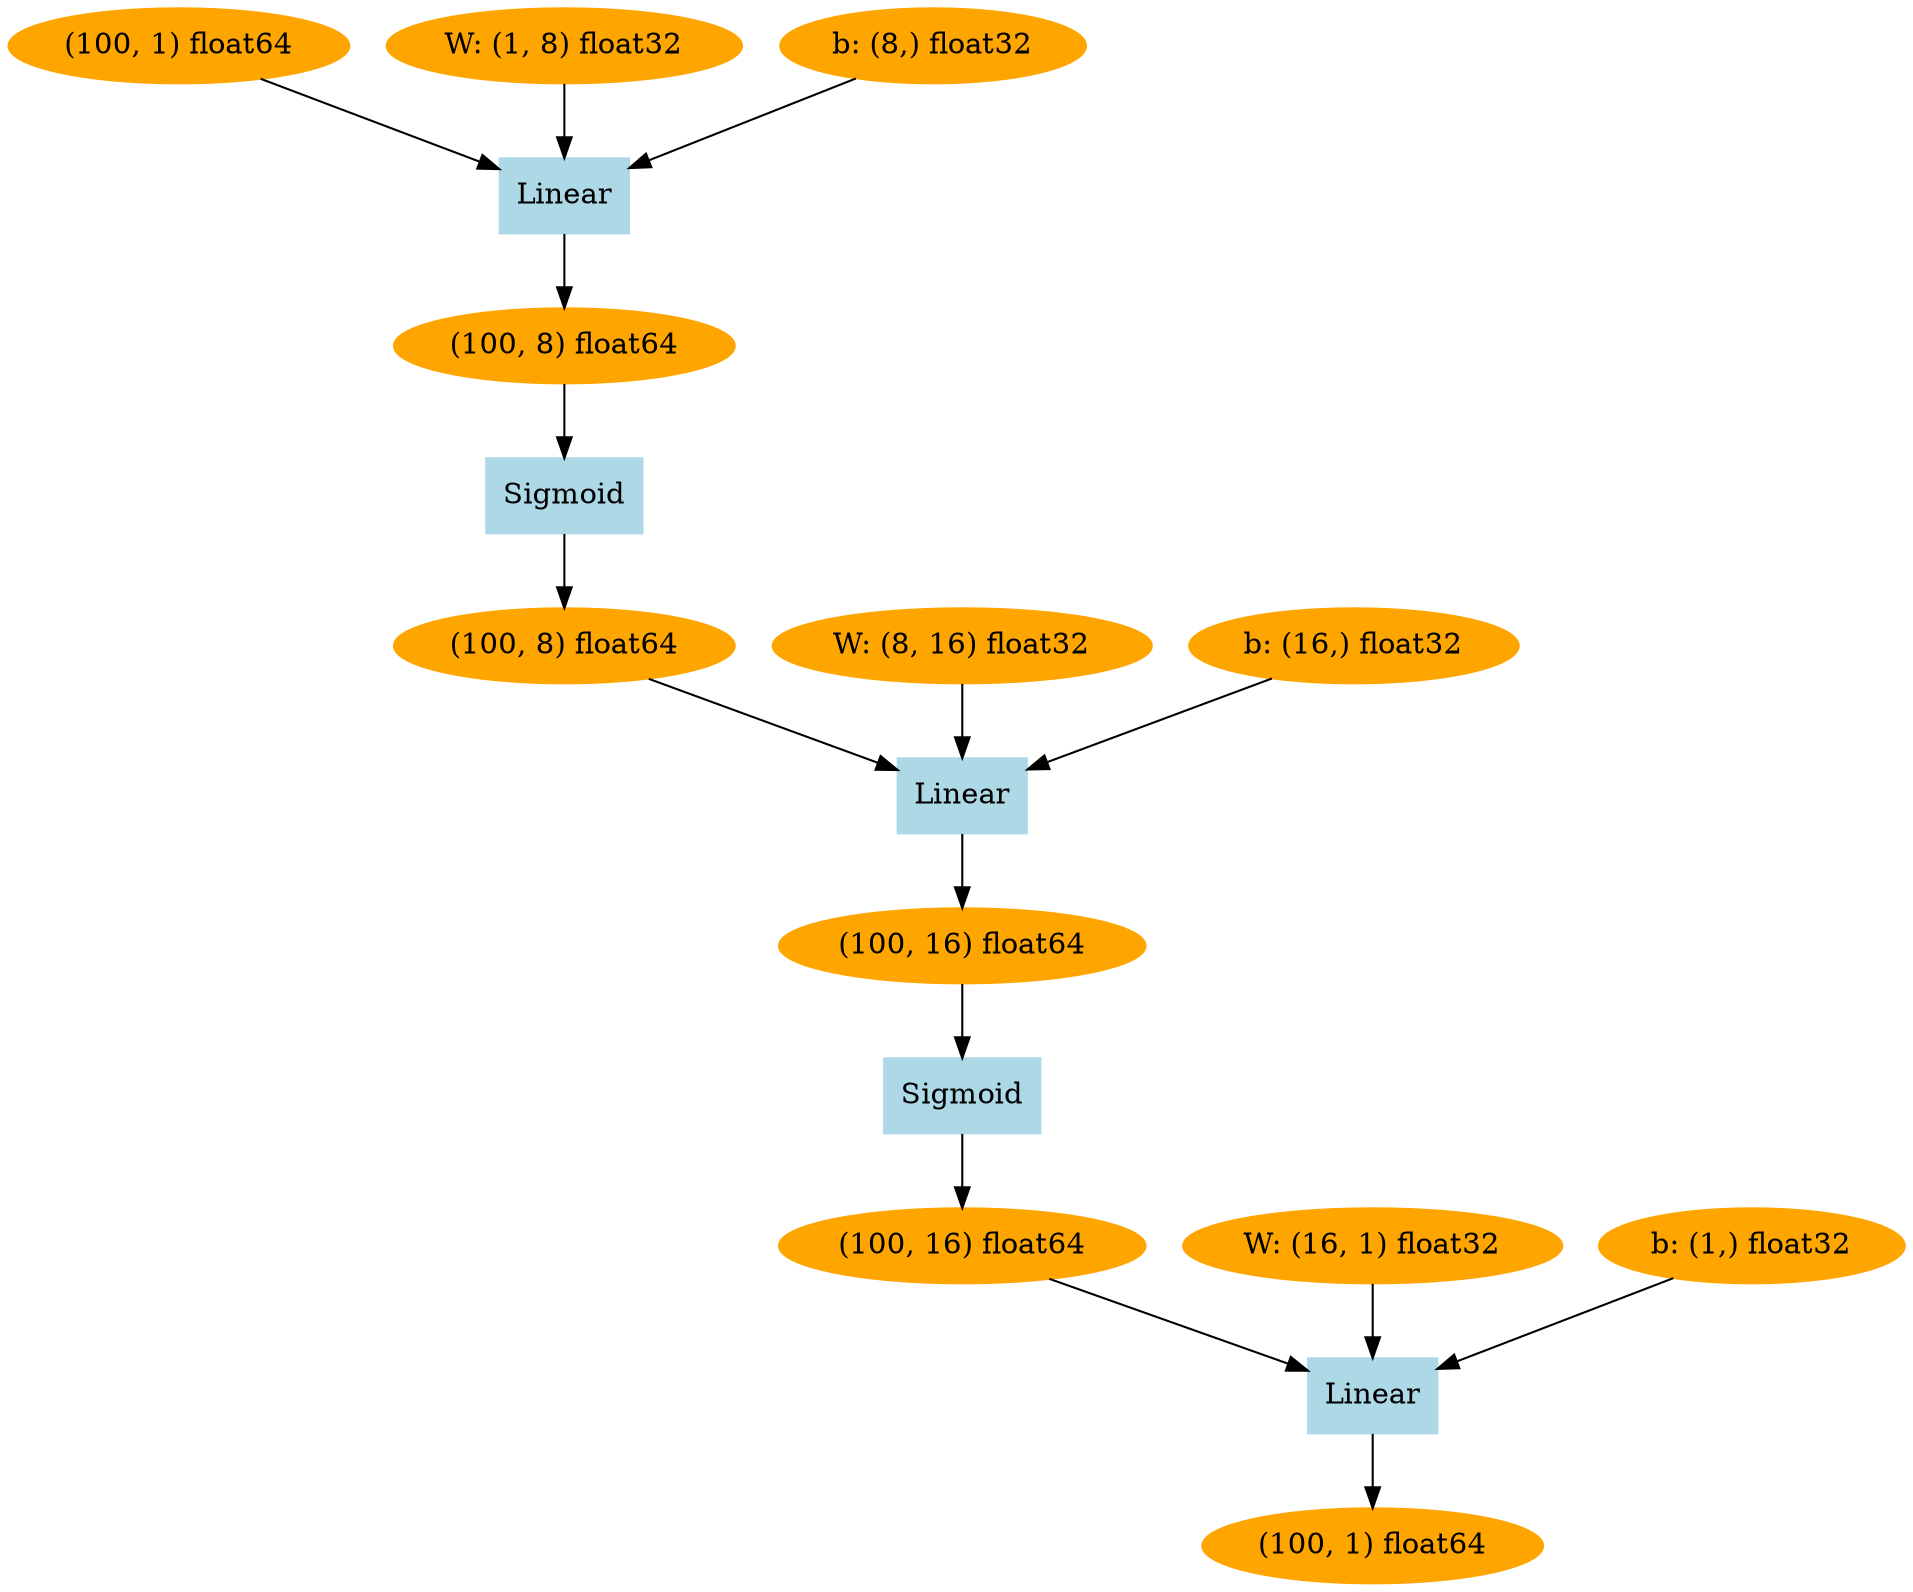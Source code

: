 digraph g {
4373541280 [label="(100, 1) float64", color=orange, style=filled]
4348923104 [label="Linear", color=lightblue, style=filled, shape=box]
4373541232 -> 4348923104
4373275872 -> 4348923104
4355319680 -> 4348923104
4348923104 -> 4373541280
4373541232 [label="(100, 16) float64", color=orange, style=filled]
4373275872 [label="W: (16, 1) float32", color=orange, style=filled]
4355319680 [label="b: (1,) float32", color=orange, style=filled]
4373538544 [label="Sigmoid", color=lightblue, style=filled, shape=box]
4373538928 -> 4373538544
4373538544 -> 4373541232
4373538928 [label="(100, 16) float64", color=orange, style=filled]
4373538736 [label="Linear", color=lightblue, style=filled, shape=box]
4373538880 -> 4373538736
4373275536 -> 4373538736
4373275824 -> 4373538736
4373538736 -> 4373538928
4373538880 [label="(100, 8) float64", color=orange, style=filled]
4373275536 [label="W: (8, 16) float32", color=orange, style=filled]
4373275824 [label="b: (16,) float32", color=orange, style=filled]
4373534944 [label="Sigmoid", color=lightblue, style=filled, shape=box]
4373533936 -> 4373534944
4373534944 -> 4373538880
4373533936 [label="(100, 8) float64", color=orange, style=filled]
4357147008 [label="Linear", color=lightblue, style=filled, shape=box]
4373538976 -> 4357147008
4345515232 -> 4357147008
4345513264 -> 4357147008
4357147008 -> 4373533936
4373538976 [label="(100, 1) float64", color=orange, style=filled]
4345515232 [label="W: (1, 8) float32", color=orange, style=filled]
4345513264 [label="b: (8,) float32", color=orange, style=filled]
}
